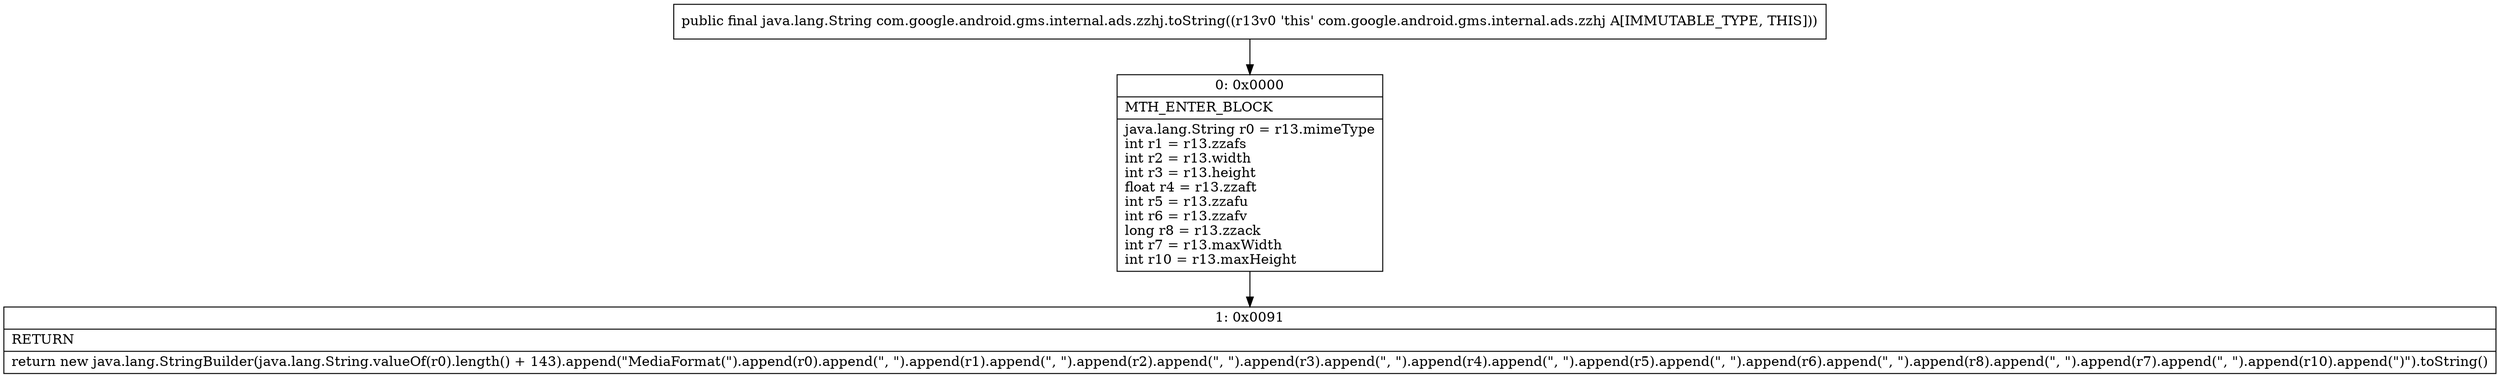 digraph "CFG forcom.google.android.gms.internal.ads.zzhj.toString()Ljava\/lang\/String;" {
Node_0 [shape=record,label="{0\:\ 0x0000|MTH_ENTER_BLOCK\l|java.lang.String r0 = r13.mimeType\lint r1 = r13.zzafs\lint r2 = r13.width\lint r3 = r13.height\lfloat r4 = r13.zzaft\lint r5 = r13.zzafu\lint r6 = r13.zzafv\llong r8 = r13.zzack\lint r7 = r13.maxWidth\lint r10 = r13.maxHeight\l}"];
Node_1 [shape=record,label="{1\:\ 0x0091|RETURN\l|return new java.lang.StringBuilder(java.lang.String.valueOf(r0).length() + 143).append(\"MediaFormat(\").append(r0).append(\", \").append(r1).append(\", \").append(r2).append(\", \").append(r3).append(\", \").append(r4).append(\", \").append(r5).append(\", \").append(r6).append(\", \").append(r8).append(\", \").append(r7).append(\", \").append(r10).append(\")\").toString()\l}"];
MethodNode[shape=record,label="{public final java.lang.String com.google.android.gms.internal.ads.zzhj.toString((r13v0 'this' com.google.android.gms.internal.ads.zzhj A[IMMUTABLE_TYPE, THIS])) }"];
MethodNode -> Node_0;
Node_0 -> Node_1;
}

